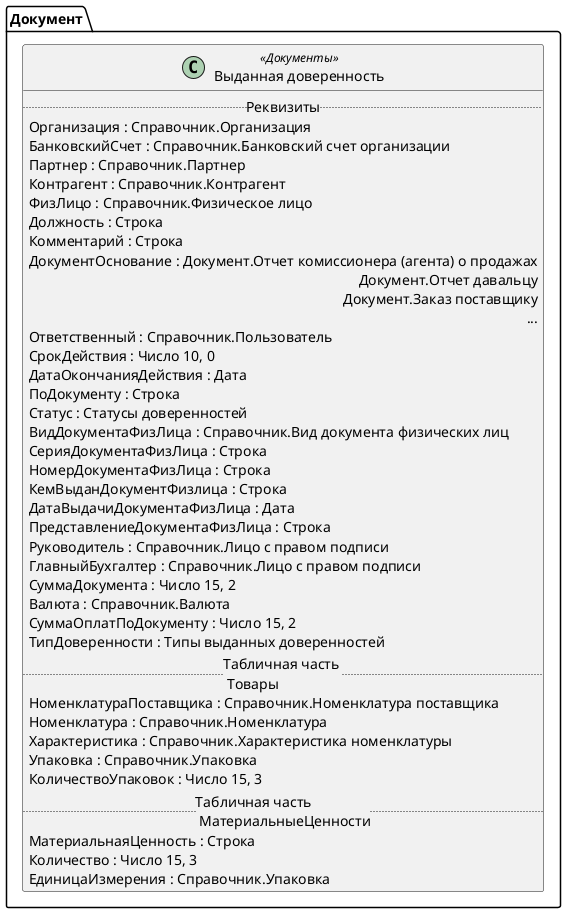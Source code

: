 ﻿@startuml ДоверенностьВыданная
'!include templates.wsd
'..\include templates.wsd
class Документ.ДоверенностьВыданная as "Выданная доверенность" <<Документы>>
{
..Реквизиты..
Организация : Справочник.Организация
БанковскийСчет : Справочник.Банковский счет организации
Партнер : Справочник.Партнер
Контрагент : Справочник.Контрагент
ФизЛицо : Справочник.Физическое лицо
Должность : Строка
Комментарий : Строка
ДокументОснование : Документ.Отчет комиссионера (агента) о продажах\rДокумент.Отчет давальцу\rДокумент.Заказ поставщику\r...
Ответственный : Справочник.Пользователь
СрокДействия : Число 10, 0
ДатаОкончанияДействия : Дата
ПоДокументу : Строка
Статус : Статусы доверенностей
ВидДокументаФизЛица : Справочник.Вид документа физических лиц
СерияДокументаФизЛица : Строка
НомерДокументаФизЛица : Строка
КемВыданДокументФизлица : Строка
ДатаВыдачиДокументаФизЛица : Дата
ПредставлениеДокументаФизЛица : Строка
Руководитель : Справочник.Лицо с правом подписи
ГлавныйБухгалтер : Справочник.Лицо с правом подписи
СуммаДокумента : Число 15, 2
Валюта : Справочник.Валюта
СуммаОплатПоДокументу : Число 15, 2
ТипДоверенности : Типы выданных доверенностей
..Табличная часть \n Товары..
НоменклатураПоставщика : Справочник.Номенклатура поставщика
Номенклатура : Справочник.Номенклатура
Характеристика : Справочник.Характеристика номенклатуры
Упаковка : Справочник.Упаковка
КоличествоУпаковок : Число 15, 3
..Табличная часть \n МатериальныеЦенности..
МатериальнаяЦенность : Строка
Количество : Число 15, 3
ЕдиницаИзмерения : Справочник.Упаковка
}
@enduml
